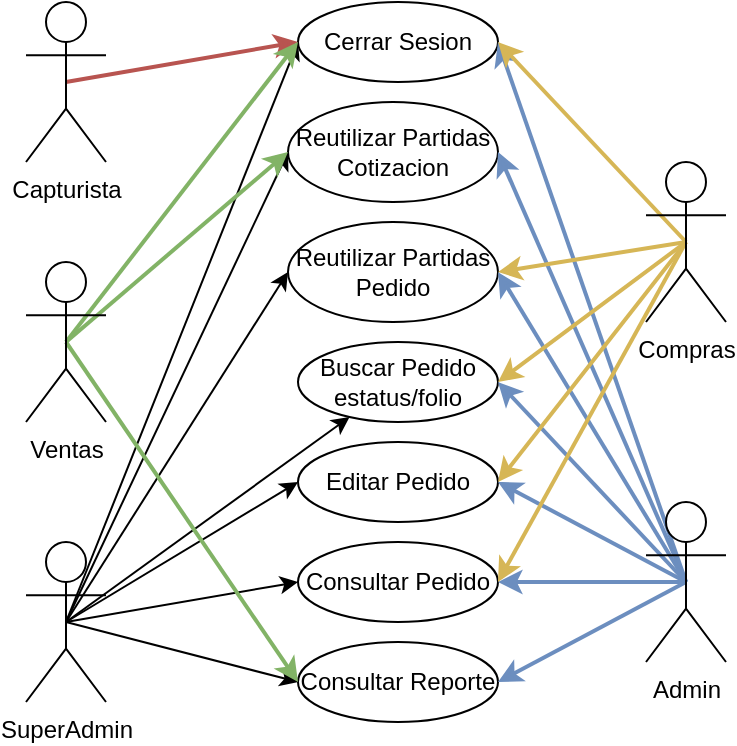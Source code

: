 <mxfile version="21.5.0" type="github">
  <diagram name="Página-1" id="LOfAQdnqxr0K8ERc4mq-">
    <mxGraphModel dx="1434" dy="796" grid="1" gridSize="10" guides="1" tooltips="1" connect="1" arrows="1" fold="1" page="1" pageScale="1" pageWidth="827" pageHeight="1169" math="0" shadow="0">
      <root>
        <mxCell id="0" />
        <mxCell id="1" parent="0" />
        <mxCell id="Y_ZP6F2GvMJo7wAWLgvf-1" value="&lt;font style=&quot;vertical-align: inherit;&quot;&gt;&lt;font style=&quot;vertical-align: inherit;&quot;&gt;Cerrar Sesion&lt;/font&gt;&lt;/font&gt;" style="ellipse;whiteSpace=wrap;html=1;" parent="1" vertex="1">
          <mxGeometry x="366" y="150" width="100" height="40" as="geometry" />
        </mxCell>
        <mxCell id="Y_ZP6F2GvMJo7wAWLgvf-2" value="&lt;font style=&quot;vertical-align: inherit;&quot;&gt;&lt;font style=&quot;vertical-align: inherit;&quot;&gt;&lt;font style=&quot;vertical-align: inherit;&quot;&gt;&lt;font style=&quot;vertical-align: inherit;&quot;&gt;&lt;font style=&quot;vertical-align: inherit;&quot;&gt;&lt;font style=&quot;vertical-align: inherit;&quot;&gt;Reutilizar Partidas Cotizacion&lt;/font&gt;&lt;/font&gt;&lt;/font&gt;&lt;/font&gt;&lt;/font&gt;&lt;/font&gt;" style="ellipse;whiteSpace=wrap;html=1;" parent="1" vertex="1">
          <mxGeometry x="361" y="200" width="105" height="50" as="geometry" />
        </mxCell>
        <mxCell id="Y_ZP6F2GvMJo7wAWLgvf-3" value="&lt;font style=&quot;vertical-align: inherit;&quot;&gt;&lt;font style=&quot;vertical-align: inherit;&quot;&gt;&lt;font style=&quot;vertical-align: inherit;&quot;&gt;&lt;font style=&quot;vertical-align: inherit;&quot;&gt;Reutilizar Partidas Pedido&lt;/font&gt;&lt;/font&gt;&lt;/font&gt;&lt;/font&gt;" style="ellipse;whiteSpace=wrap;html=1;" parent="1" vertex="1">
          <mxGeometry x="361" y="260" width="105" height="50" as="geometry" />
        </mxCell>
        <mxCell id="Y_ZP6F2GvMJo7wAWLgvf-4" value="&lt;font style=&quot;vertical-align: inherit;&quot;&gt;&lt;font style=&quot;vertical-align: inherit;&quot;&gt;&lt;font style=&quot;vertical-align: inherit;&quot;&gt;&lt;font style=&quot;vertical-align: inherit;&quot;&gt;&lt;font style=&quot;vertical-align: inherit;&quot;&gt;&lt;font style=&quot;vertical-align: inherit;&quot;&gt;Buscar Pedido estatus/folio&lt;/font&gt;&lt;/font&gt;&lt;/font&gt;&lt;/font&gt;&lt;/font&gt;&lt;/font&gt;" style="ellipse;whiteSpace=wrap;html=1;" parent="1" vertex="1">
          <mxGeometry x="366" y="320" width="100" height="40" as="geometry" />
        </mxCell>
        <mxCell id="Y_ZP6F2GvMJo7wAWLgvf-5" value="&lt;font style=&quot;vertical-align: inherit;&quot;&gt;&lt;font style=&quot;vertical-align: inherit;&quot;&gt;&lt;font style=&quot;vertical-align: inherit;&quot;&gt;&lt;font style=&quot;vertical-align: inherit;&quot;&gt;Editar Pedido&lt;/font&gt;&lt;/font&gt;&lt;/font&gt;&lt;/font&gt;" style="ellipse;whiteSpace=wrap;html=1;" parent="1" vertex="1">
          <mxGeometry x="366" y="370" width="100" height="40" as="geometry" />
        </mxCell>
        <mxCell id="Y_ZP6F2GvMJo7wAWLgvf-7" value="&lt;font style=&quot;vertical-align: inherit;&quot;&gt;&lt;font style=&quot;vertical-align: inherit;&quot;&gt;&lt;font style=&quot;vertical-align: inherit;&quot;&gt;&lt;font style=&quot;vertical-align: inherit;&quot;&gt;&lt;font style=&quot;vertical-align: inherit;&quot;&gt;&lt;font style=&quot;vertical-align: inherit;&quot;&gt;&lt;font style=&quot;vertical-align: inherit;&quot;&gt;&lt;font style=&quot;vertical-align: inherit;&quot;&gt;Consultar Pedido&lt;/font&gt;&lt;/font&gt;&lt;/font&gt;&lt;/font&gt;&lt;/font&gt;&lt;/font&gt;&lt;/font&gt;&lt;/font&gt;" style="ellipse;whiteSpace=wrap;html=1;" parent="1" vertex="1">
          <mxGeometry x="366" y="420" width="100" height="40" as="geometry" />
        </mxCell>
        <mxCell id="Y_ZP6F2GvMJo7wAWLgvf-8" value="&lt;font style=&quot;vertical-align: inherit;&quot;&gt;&lt;font style=&quot;vertical-align: inherit;&quot;&gt;&lt;font style=&quot;vertical-align: inherit;&quot;&gt;&lt;font style=&quot;vertical-align: inherit;&quot;&gt;&lt;font style=&quot;vertical-align: inherit;&quot;&gt;&lt;font style=&quot;vertical-align: inherit;&quot;&gt;Consultar Reporte&lt;/font&gt;&lt;/font&gt;&lt;/font&gt;&lt;/font&gt;&lt;/font&gt;&lt;/font&gt;" style="ellipse;whiteSpace=wrap;html=1;" parent="1" vertex="1">
          <mxGeometry x="366" y="470" width="100" height="40" as="geometry" />
        </mxCell>
        <mxCell id="Y_ZP6F2GvMJo7wAWLgvf-21" style="rounded=0;orthogonalLoop=1;jettySize=auto;html=1;exitX=0.5;exitY=0.5;exitDx=0;exitDy=0;exitPerimeter=0;entryX=0;entryY=0.5;entryDx=0;entryDy=0;" parent="1" source="Y_ZP6F2GvMJo7wAWLgvf-9" target="Y_ZP6F2GvMJo7wAWLgvf-1" edge="1">
          <mxGeometry relative="1" as="geometry" />
        </mxCell>
        <mxCell id="Y_ZP6F2GvMJo7wAWLgvf-22" style="rounded=0;orthogonalLoop=1;jettySize=auto;html=1;exitX=0.5;exitY=0.5;exitDx=0;exitDy=0;exitPerimeter=0;entryX=0;entryY=0.5;entryDx=0;entryDy=0;" parent="1" source="Y_ZP6F2GvMJo7wAWLgvf-9" target="Y_ZP6F2GvMJo7wAWLgvf-2" edge="1">
          <mxGeometry relative="1" as="geometry" />
        </mxCell>
        <mxCell id="Y_ZP6F2GvMJo7wAWLgvf-23" style="rounded=0;orthogonalLoop=1;jettySize=auto;html=1;exitX=0.5;exitY=0.5;exitDx=0;exitDy=0;exitPerimeter=0;entryX=0;entryY=0.5;entryDx=0;entryDy=0;" parent="1" source="Y_ZP6F2GvMJo7wAWLgvf-9" target="Y_ZP6F2GvMJo7wAWLgvf-3" edge="1">
          <mxGeometry relative="1" as="geometry" />
        </mxCell>
        <mxCell id="Y_ZP6F2GvMJo7wAWLgvf-24" style="rounded=0;orthogonalLoop=1;jettySize=auto;html=1;exitX=0.5;exitY=0.5;exitDx=0;exitDy=0;exitPerimeter=0;" parent="1" source="Y_ZP6F2GvMJo7wAWLgvf-9" target="Y_ZP6F2GvMJo7wAWLgvf-4" edge="1">
          <mxGeometry relative="1" as="geometry" />
        </mxCell>
        <mxCell id="Y_ZP6F2GvMJo7wAWLgvf-25" style="rounded=0;orthogonalLoop=1;jettySize=auto;html=1;exitX=0.5;exitY=0.5;exitDx=0;exitDy=0;exitPerimeter=0;entryX=0;entryY=0.5;entryDx=0;entryDy=0;" parent="1" source="Y_ZP6F2GvMJo7wAWLgvf-9" target="Y_ZP6F2GvMJo7wAWLgvf-5" edge="1">
          <mxGeometry relative="1" as="geometry" />
        </mxCell>
        <mxCell id="Y_ZP6F2GvMJo7wAWLgvf-26" style="rounded=0;orthogonalLoop=1;jettySize=auto;html=1;exitX=0.5;exitY=0.5;exitDx=0;exitDy=0;exitPerimeter=0;entryX=0;entryY=0.5;entryDx=0;entryDy=0;" parent="1" source="Y_ZP6F2GvMJo7wAWLgvf-9" target="Y_ZP6F2GvMJo7wAWLgvf-7" edge="1">
          <mxGeometry relative="1" as="geometry" />
        </mxCell>
        <mxCell id="Y_ZP6F2GvMJo7wAWLgvf-27" style="rounded=0;orthogonalLoop=1;jettySize=auto;html=1;exitX=0.5;exitY=0.5;exitDx=0;exitDy=0;exitPerimeter=0;entryX=0;entryY=0.5;entryDx=0;entryDy=0;" parent="1" source="Y_ZP6F2GvMJo7wAWLgvf-9" target="Y_ZP6F2GvMJo7wAWLgvf-8" edge="1">
          <mxGeometry relative="1" as="geometry" />
        </mxCell>
        <mxCell id="Y_ZP6F2GvMJo7wAWLgvf-9" value="&lt;font style=&quot;vertical-align: inherit;&quot;&gt;&lt;font style=&quot;vertical-align: inherit;&quot;&gt;SuperAdmin&lt;/font&gt;&lt;/font&gt;" style="shape=umlActor;verticalLabelPosition=bottom;verticalAlign=top;html=1;outlineConnect=0;" parent="1" vertex="1">
          <mxGeometry x="230" y="420" width="40" height="80" as="geometry" />
        </mxCell>
        <mxCell id="oeSF42rawS8K5f2--FHE-2" style="edgeStyle=none;rounded=0;orthogonalLoop=1;jettySize=auto;html=1;exitX=0.5;exitY=0.5;exitDx=0;exitDy=0;exitPerimeter=0;entryX=1;entryY=0.5;entryDx=0;entryDy=0;fillColor=#dae8fc;strokeColor=#6c8ebf;strokeWidth=2;" edge="1" parent="1" source="Y_ZP6F2GvMJo7wAWLgvf-12" target="Y_ZP6F2GvMJo7wAWLgvf-8">
          <mxGeometry relative="1" as="geometry" />
        </mxCell>
        <mxCell id="oeSF42rawS8K5f2--FHE-3" style="edgeStyle=none;rounded=0;orthogonalLoop=1;jettySize=auto;html=1;exitX=0.5;exitY=0.5;exitDx=0;exitDy=0;exitPerimeter=0;entryX=1;entryY=0.5;entryDx=0;entryDy=0;fillColor=#dae8fc;strokeColor=#6c8ebf;strokeWidth=2;" edge="1" parent="1" source="Y_ZP6F2GvMJo7wAWLgvf-12" target="Y_ZP6F2GvMJo7wAWLgvf-7">
          <mxGeometry relative="1" as="geometry" />
        </mxCell>
        <mxCell id="oeSF42rawS8K5f2--FHE-4" style="edgeStyle=none;rounded=0;orthogonalLoop=1;jettySize=auto;html=1;exitX=0.5;exitY=0.5;exitDx=0;exitDy=0;exitPerimeter=0;entryX=1;entryY=0.5;entryDx=0;entryDy=0;fillColor=#dae8fc;strokeColor=#6c8ebf;strokeWidth=2;" edge="1" parent="1" source="Y_ZP6F2GvMJo7wAWLgvf-12" target="Y_ZP6F2GvMJo7wAWLgvf-5">
          <mxGeometry relative="1" as="geometry" />
        </mxCell>
        <mxCell id="oeSF42rawS8K5f2--FHE-5" style="edgeStyle=none;rounded=0;orthogonalLoop=1;jettySize=auto;html=1;exitX=0.5;exitY=0.5;exitDx=0;exitDy=0;exitPerimeter=0;entryX=1;entryY=0.5;entryDx=0;entryDy=0;fillColor=#dae8fc;strokeColor=#6c8ebf;strokeWidth=2;" edge="1" parent="1" source="Y_ZP6F2GvMJo7wAWLgvf-12" target="Y_ZP6F2GvMJo7wAWLgvf-4">
          <mxGeometry relative="1" as="geometry" />
        </mxCell>
        <mxCell id="oeSF42rawS8K5f2--FHE-6" style="edgeStyle=none;rounded=0;orthogonalLoop=1;jettySize=auto;html=1;exitX=0.5;exitY=0.5;exitDx=0;exitDy=0;exitPerimeter=0;entryX=1;entryY=0.5;entryDx=0;entryDy=0;fillColor=#dae8fc;strokeColor=#6c8ebf;strokeWidth=2;" edge="1" parent="1" source="Y_ZP6F2GvMJo7wAWLgvf-12" target="Y_ZP6F2GvMJo7wAWLgvf-3">
          <mxGeometry relative="1" as="geometry" />
        </mxCell>
        <mxCell id="oeSF42rawS8K5f2--FHE-7" style="edgeStyle=none;rounded=0;orthogonalLoop=1;jettySize=auto;html=1;exitX=0.5;exitY=0.5;exitDx=0;exitDy=0;exitPerimeter=0;entryX=1;entryY=0.5;entryDx=0;entryDy=0;fillColor=#dae8fc;strokeColor=#6c8ebf;strokeWidth=2;" edge="1" parent="1" source="Y_ZP6F2GvMJo7wAWLgvf-12" target="Y_ZP6F2GvMJo7wAWLgvf-2">
          <mxGeometry relative="1" as="geometry" />
        </mxCell>
        <mxCell id="oeSF42rawS8K5f2--FHE-8" style="edgeStyle=none;rounded=0;orthogonalLoop=1;jettySize=auto;html=1;exitX=0.5;exitY=0.5;exitDx=0;exitDy=0;exitPerimeter=0;entryX=1;entryY=0.5;entryDx=0;entryDy=0;fillColor=#dae8fc;strokeColor=#6c8ebf;strokeWidth=2;" edge="1" parent="1" source="Y_ZP6F2GvMJo7wAWLgvf-12" target="Y_ZP6F2GvMJo7wAWLgvf-1">
          <mxGeometry relative="1" as="geometry" />
        </mxCell>
        <mxCell id="Y_ZP6F2GvMJo7wAWLgvf-12" value="&lt;font style=&quot;vertical-align: inherit;&quot;&gt;&lt;font style=&quot;vertical-align: inherit;&quot;&gt;&lt;font style=&quot;vertical-align: inherit;&quot;&gt;&lt;font style=&quot;vertical-align: inherit;&quot;&gt;Admin&lt;/font&gt;&lt;/font&gt;&lt;/font&gt;&lt;/font&gt;" style="shape=umlActor;verticalLabelPosition=bottom;verticalAlign=top;html=1;outlineConnect=0;" parent="1" vertex="1">
          <mxGeometry x="540" y="400" width="40" height="80" as="geometry" />
        </mxCell>
        <mxCell id="Y_ZP6F2GvMJo7wAWLgvf-18" style="rounded=0;orthogonalLoop=1;jettySize=auto;html=1;exitX=0.5;exitY=0.5;exitDx=0;exitDy=0;exitPerimeter=0;entryX=1;entryY=0.5;entryDx=0;entryDy=0;fillColor=#fff2cc;strokeColor=#d6b656;strokeWidth=2;" parent="1" source="Y_ZP6F2GvMJo7wAWLgvf-13" target="Y_ZP6F2GvMJo7wAWLgvf-1" edge="1">
          <mxGeometry relative="1" as="geometry" />
        </mxCell>
        <mxCell id="Y_ZP6F2GvMJo7wAWLgvf-28" style="rounded=0;orthogonalLoop=1;jettySize=auto;html=1;exitX=0.5;exitY=0.5;exitDx=0;exitDy=0;exitPerimeter=0;entryX=1;entryY=0.5;entryDx=0;entryDy=0;fillColor=#fff2cc;strokeColor=#d6b656;strokeWidth=2;" parent="1" source="Y_ZP6F2GvMJo7wAWLgvf-13" target="Y_ZP6F2GvMJo7wAWLgvf-7" edge="1">
          <mxGeometry relative="1" as="geometry" />
        </mxCell>
        <mxCell id="Y_ZP6F2GvMJo7wAWLgvf-29" style="rounded=0;orthogonalLoop=1;jettySize=auto;html=1;exitX=0.5;exitY=0.5;exitDx=0;exitDy=0;exitPerimeter=0;entryX=1;entryY=0.5;entryDx=0;entryDy=0;fillColor=#fff2cc;strokeColor=#d6b656;strokeWidth=2;" parent="1" source="Y_ZP6F2GvMJo7wAWLgvf-13" target="Y_ZP6F2GvMJo7wAWLgvf-5" edge="1">
          <mxGeometry relative="1" as="geometry" />
        </mxCell>
        <mxCell id="Y_ZP6F2GvMJo7wAWLgvf-30" style="rounded=0;orthogonalLoop=1;jettySize=auto;html=1;exitX=0.5;exitY=0.5;exitDx=0;exitDy=0;exitPerimeter=0;entryX=1;entryY=0.5;entryDx=0;entryDy=0;fillColor=#fff2cc;strokeColor=#d6b656;strokeWidth=2;" parent="1" source="Y_ZP6F2GvMJo7wAWLgvf-13" target="Y_ZP6F2GvMJo7wAWLgvf-4" edge="1">
          <mxGeometry relative="1" as="geometry" />
        </mxCell>
        <mxCell id="Y_ZP6F2GvMJo7wAWLgvf-31" style="rounded=0;orthogonalLoop=1;jettySize=auto;html=1;exitX=0.5;exitY=0.5;exitDx=0;exitDy=0;exitPerimeter=0;entryX=1;entryY=0.5;entryDx=0;entryDy=0;fillColor=#fff2cc;strokeColor=#d6b656;strokeWidth=2;" parent="1" source="Y_ZP6F2GvMJo7wAWLgvf-13" target="Y_ZP6F2GvMJo7wAWLgvf-3" edge="1">
          <mxGeometry relative="1" as="geometry" />
        </mxCell>
        <mxCell id="Y_ZP6F2GvMJo7wAWLgvf-13" value="&lt;font style=&quot;vertical-align: inherit;&quot;&gt;&lt;font style=&quot;vertical-align: inherit;&quot;&gt;&lt;font style=&quot;vertical-align: inherit;&quot;&gt;&lt;font style=&quot;vertical-align: inherit;&quot;&gt;Compras&lt;/font&gt;&lt;/font&gt;&lt;/font&gt;&lt;/font&gt;" style="shape=umlActor;verticalLabelPosition=bottom;verticalAlign=top;html=1;outlineConnect=0;" parent="1" vertex="1">
          <mxGeometry x="540" y="230" width="40" height="80" as="geometry" />
        </mxCell>
        <mxCell id="oeSF42rawS8K5f2--FHE-1" style="rounded=0;orthogonalLoop=1;jettySize=auto;html=1;exitX=0.5;exitY=0.5;exitDx=0;exitDy=0;exitPerimeter=0;entryX=0;entryY=0.5;entryDx=0;entryDy=0;fillColor=#f8cecc;strokeColor=#b85450;strokeWidth=2;" edge="1" parent="1" source="Y_ZP6F2GvMJo7wAWLgvf-14" target="Y_ZP6F2GvMJo7wAWLgvf-1">
          <mxGeometry relative="1" as="geometry" />
        </mxCell>
        <mxCell id="Y_ZP6F2GvMJo7wAWLgvf-14" value="&lt;font style=&quot;vertical-align: inherit;&quot;&gt;&lt;font style=&quot;vertical-align: inherit;&quot;&gt;&lt;font style=&quot;vertical-align: inherit;&quot;&gt;&lt;font style=&quot;vertical-align: inherit;&quot;&gt;Capturista&lt;/font&gt;&lt;/font&gt;&lt;/font&gt;&lt;/font&gt;" style="shape=umlActor;verticalLabelPosition=bottom;verticalAlign=top;html=1;outlineConnect=0;" parent="1" vertex="1">
          <mxGeometry x="230" y="150" width="40" height="80" as="geometry" />
        </mxCell>
        <mxCell id="Y_ZP6F2GvMJo7wAWLgvf-16" style="rounded=0;orthogonalLoop=1;jettySize=auto;html=1;exitX=0.5;exitY=0.5;exitDx=0;exitDy=0;exitPerimeter=0;entryX=0;entryY=0.5;entryDx=0;entryDy=0;fillColor=#d5e8d4;strokeColor=#82b366;strokeWidth=2;" parent="1" source="Y_ZP6F2GvMJo7wAWLgvf-15" target="Y_ZP6F2GvMJo7wAWLgvf-1" edge="1">
          <mxGeometry relative="1" as="geometry" />
        </mxCell>
        <mxCell id="Y_ZP6F2GvMJo7wAWLgvf-20" style="rounded=0;orthogonalLoop=1;jettySize=auto;html=1;exitX=0.5;exitY=0.5;exitDx=0;exitDy=0;exitPerimeter=0;entryX=0;entryY=0.5;entryDx=0;entryDy=0;fillColor=#d5e8d4;strokeColor=#82b366;strokeWidth=2;" parent="1" source="Y_ZP6F2GvMJo7wAWLgvf-15" target="Y_ZP6F2GvMJo7wAWLgvf-2" edge="1">
          <mxGeometry relative="1" as="geometry" />
        </mxCell>
        <mxCell id="Y_ZP6F2GvMJo7wAWLgvf-39" style="edgeStyle=none;rounded=0;orthogonalLoop=1;jettySize=auto;html=1;exitX=0.5;exitY=0.5;exitDx=0;exitDy=0;exitPerimeter=0;entryX=0;entryY=0.5;entryDx=0;entryDy=0;fillColor=#d5e8d4;strokeColor=#82b366;strokeWidth=2;" parent="1" source="Y_ZP6F2GvMJo7wAWLgvf-15" target="Y_ZP6F2GvMJo7wAWLgvf-8" edge="1">
          <mxGeometry relative="1" as="geometry" />
        </mxCell>
        <mxCell id="Y_ZP6F2GvMJo7wAWLgvf-15" value="&lt;font style=&quot;vertical-align: inherit;&quot;&gt;&lt;font style=&quot;vertical-align: inherit;&quot;&gt;&lt;font style=&quot;vertical-align: inherit;&quot;&gt;&lt;font style=&quot;vertical-align: inherit;&quot;&gt;Ventas&lt;/font&gt;&lt;/font&gt;&lt;/font&gt;&lt;/font&gt;" style="shape=umlActor;verticalLabelPosition=bottom;verticalAlign=top;html=1;outlineConnect=0;" parent="1" vertex="1">
          <mxGeometry x="230" y="280" width="40" height="80" as="geometry" />
        </mxCell>
      </root>
    </mxGraphModel>
  </diagram>
</mxfile>
